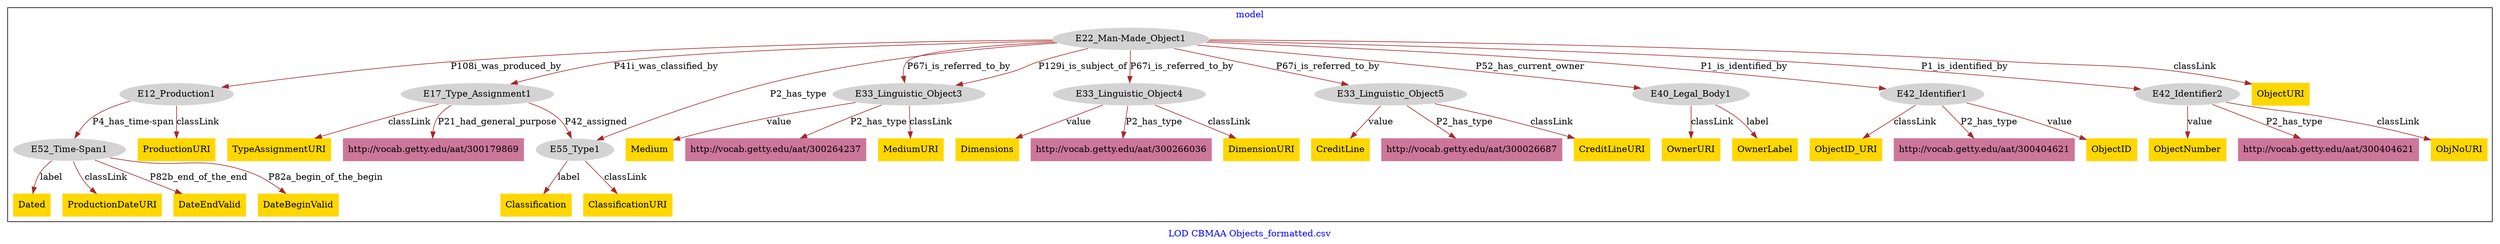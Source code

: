 digraph n0 {
fontcolor="blue"
remincross="true"
label="LOD CBMAA Objects_formatted.csv"
subgraph cluster {
label="model"
n2[style="filled",color="white",fillcolor="lightgray",label="E12_Production1"];
n3[style="filled",color="white",fillcolor="lightgray",label="E52_Time-Span1"];
n4[style="filled",color="white",fillcolor="lightgray",label="E17_Type_Assignment1"];
n5[style="filled",color="white",fillcolor="lightgray",label="E55_Type1"];
n6[style="filled",color="white",fillcolor="lightgray",label="E22_Man-Made_Object1"];
n7[style="filled",color="white",fillcolor="lightgray",label="E33_Linguistic_Object3"];
n8[style="filled",color="white",fillcolor="lightgray",label="E33_Linguistic_Object4"];
n9[style="filled",color="white",fillcolor="lightgray",label="E33_Linguistic_Object5"];
n10[style="filled",color="white",fillcolor="lightgray",label="E40_Legal_Body1"];
n11[style="filled",color="white",fillcolor="lightgray",label="E42_Identifier1"];
n12[style="filled",color="white",fillcolor="lightgray",label="E42_Identifier2"];
n13[shape="plaintext",style="filled",fillcolor="gold",label="MediumURI"];
n14[shape="plaintext",style="filled",fillcolor="gold",label="Dated"];
n15[shape="plaintext",style="filled",fillcolor="gold",label="CreditLineURI"];
n16[shape="plaintext",style="filled",fillcolor="gold",label="OwnerURI"];
n17[shape="plaintext",style="filled",fillcolor="gold",label="DimensionURI"];
n18[shape="plaintext",style="filled",fillcolor="gold",label="ProductionURI"];
n19[shape="plaintext",style="filled",fillcolor="gold",label="ProductionDateURI"];
n20[shape="plaintext",style="filled",fillcolor="gold",label="ObjNoURI"];
n21[shape="plaintext",style="filled",fillcolor="gold",label="Medium"];
n22[shape="plaintext",style="filled",fillcolor="gold",label="ObjectNumber"];
n23[shape="plaintext",style="filled",fillcolor="gold",label="CreditLine"];
n24[shape="plaintext",style="filled",fillcolor="gold",label="Dimensions"];
n25[shape="plaintext",style="filled",fillcolor="gold",label="ObjectID"];
n26[shape="plaintext",style="filled",fillcolor="gold",label="Classification"];
n27[shape="plaintext",style="filled",fillcolor="gold",label="OwnerLabel"];
n28[shape="plaintext",style="filled",fillcolor="gold",label="ClassificationURI"];
n29[shape="plaintext",style="filled",fillcolor="gold",label="ObjectURI"];
n30[shape="plaintext",style="filled",fillcolor="gold",label="ObjectID_URI"];
n31[shape="plaintext",style="filled",fillcolor="gold",label="TypeAssignmentURI"];
n32[shape="plaintext",style="filled",fillcolor="gold",label="DateEndValid"];
n33[shape="plaintext",style="filled",fillcolor="gold",label="DateBeginValid"];
n34[shape="plaintext",style="filled",fillcolor="#CC7799",label="http://vocab.getty.edu/aat/300026687"];
n35[shape="plaintext",style="filled",fillcolor="#CC7799",label="http://vocab.getty.edu/aat/300264237"];
n36[shape="plaintext",style="filled",fillcolor="#CC7799",label="http://vocab.getty.edu/aat/300404621"];
n37[shape="plaintext",style="filled",fillcolor="#CC7799",label="http://vocab.getty.edu/aat/300404621"];
n38[shape="plaintext",style="filled",fillcolor="#CC7799",label="http://vocab.getty.edu/aat/300179869"];
n39[shape="plaintext",style="filled",fillcolor="#CC7799",label="http://vocab.getty.edu/aat/300266036"];
}
n2 -> n3[color="brown",fontcolor="black",label="P4_has_time-span"]
n4 -> n5[color="brown",fontcolor="black",label="P42_assigned"]
n6 -> n2[color="brown",fontcolor="black",label="P108i_was_produced_by"]
n6 -> n4[color="brown",fontcolor="black",label="P41i_was_classified_by"]
n6 -> n7[color="brown",fontcolor="black",label="P129i_is_subject_of"]
n6 -> n8[color="brown",fontcolor="black",label="P67i_is_referred_to_by"]
n6 -> n9[color="brown",fontcolor="black",label="P67i_is_referred_to_by"]
n6 -> n10[color="brown",fontcolor="black",label="P52_has_current_owner"]
n6 -> n11[color="brown",fontcolor="black",label="P1_is_identified_by"]
n6 -> n12[color="brown",fontcolor="black",label="P1_is_identified_by"]
n7 -> n13[color="brown",fontcolor="black",label="classLink"]
n3 -> n14[color="brown",fontcolor="black",label="label"]
n9 -> n15[color="brown",fontcolor="black",label="classLink"]
n10 -> n16[color="brown",fontcolor="black",label="classLink"]
n8 -> n17[color="brown",fontcolor="black",label="classLink"]
n2 -> n18[color="brown",fontcolor="black",label="classLink"]
n3 -> n19[color="brown",fontcolor="black",label="classLink"]
n12 -> n20[color="brown",fontcolor="black",label="classLink"]
n7 -> n21[color="brown",fontcolor="black",label="value"]
n12 -> n22[color="brown",fontcolor="black",label="value"]
n9 -> n23[color="brown",fontcolor="black",label="value"]
n8 -> n24[color="brown",fontcolor="black",label="value"]
n11 -> n25[color="brown",fontcolor="black",label="value"]
n5 -> n26[color="brown",fontcolor="black",label="label"]
n10 -> n27[color="brown",fontcolor="black",label="label"]
n5 -> n28[color="brown",fontcolor="black",label="classLink"]
n6 -> n29[color="brown",fontcolor="black",label="classLink"]
n11 -> n30[color="brown",fontcolor="black",label="classLink"]
n4 -> n31[color="brown",fontcolor="black",label="classLink"]
n3 -> n32[color="brown",fontcolor="black",label="P82b_end_of_the_end"]
n3 -> n33[color="brown",fontcolor="black",label="P82a_begin_of_the_begin"]
n9 -> n34[color="brown",fontcolor="black",label="P2_has_type"]
n6 -> n5[color="brown",fontcolor="black",label="P2_has_type"]
n7 -> n35[color="brown",fontcolor="black",label="P2_has_type"]
n11 -> n36[color="brown",fontcolor="black",label="P2_has_type"]
n6 -> n7[color="brown",fontcolor="black",label="P67i_is_referred_to_by"]
n12 -> n37[color="brown",fontcolor="black",label="P2_has_type"]
n4 -> n38[color="brown",fontcolor="black",label="P21_had_general_purpose"]
n8 -> n39[color="brown",fontcolor="black",label="P2_has_type"]
}
